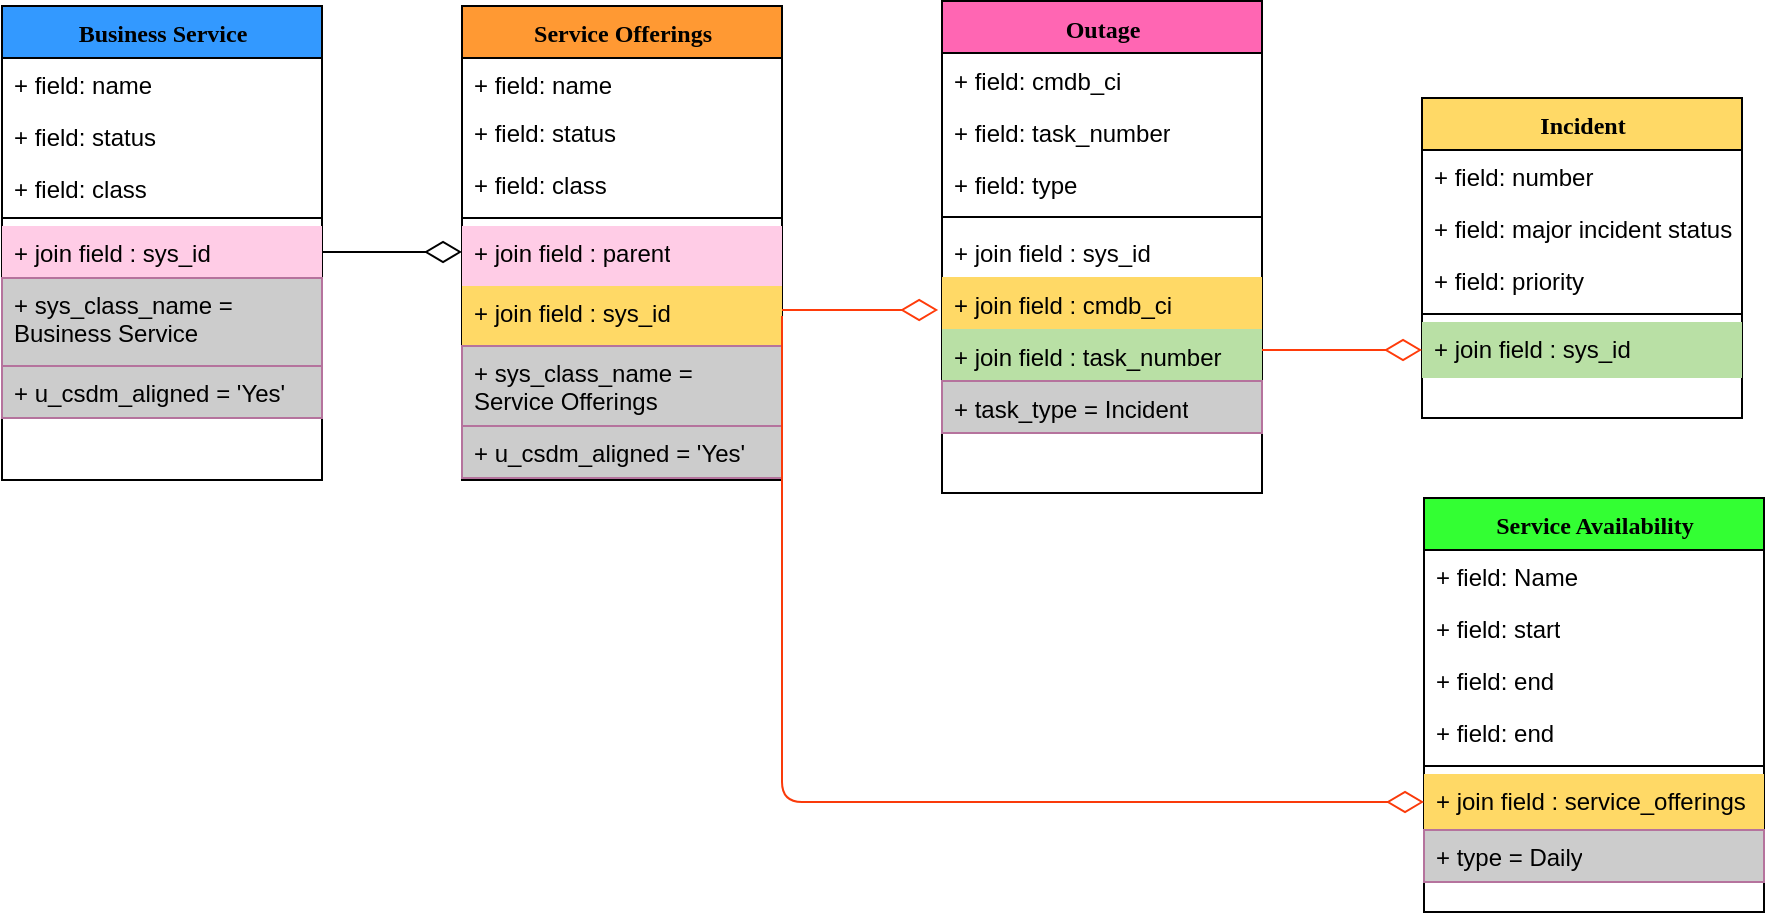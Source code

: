 <mxfile version="13.9.2" type="github">
  <diagram name="Page-1" id="9f46799a-70d6-7492-0946-bef42562c5a5">
    <mxGraphModel dx="1108" dy="393" grid="1" gridSize="10" guides="1" tooltips="1" connect="1" arrows="1" fold="1" page="1" pageScale="1" pageWidth="1100" pageHeight="850" background="#ffffff" math="0" shadow="0">
      <root>
        <mxCell id="0" />
        <mxCell id="1" parent="0" />
        <mxCell id="78961159f06e98e8-17" value="Business Service" style="swimlane;html=1;fontStyle=1;align=center;verticalAlign=top;childLayout=stackLayout;horizontal=1;startSize=26;horizontalStack=0;resizeParent=1;resizeLast=0;collapsible=1;marginBottom=0;swimlaneFillColor=#ffffff;rounded=0;shadow=0;comic=0;labelBackgroundColor=none;strokeWidth=1;fillColor=#3399FF;fontFamily=Verdana;fontSize=12" parent="1" vertex="1">
          <mxGeometry x="90" y="84" width="160" height="237" as="geometry" />
        </mxCell>
        <mxCell id="78961159f06e98e8-21" value="+ field: name" style="text;html=1;strokeColor=none;fillColor=none;align=left;verticalAlign=top;spacingLeft=4;spacingRight=4;whiteSpace=wrap;overflow=hidden;rotatable=0;points=[[0,0.5],[1,0.5]];portConstraint=eastwest;" parent="78961159f06e98e8-17" vertex="1">
          <mxGeometry y="26" width="160" height="26" as="geometry" />
        </mxCell>
        <mxCell id="78961159f06e98e8-25" value="+ field: status" style="text;html=1;strokeColor=none;fillColor=none;align=left;verticalAlign=top;spacingLeft=4;spacingRight=4;whiteSpace=wrap;overflow=hidden;rotatable=0;points=[[0,0.5],[1,0.5]];portConstraint=eastwest;" parent="78961159f06e98e8-17" vertex="1">
          <mxGeometry y="52" width="160" height="26" as="geometry" />
        </mxCell>
        <mxCell id="78961159f06e98e8-23" value="+ field: class" style="text;html=1;strokeColor=none;fillColor=none;align=left;verticalAlign=top;spacingLeft=4;spacingRight=4;whiteSpace=wrap;overflow=hidden;rotatable=0;points=[[0,0.5],[1,0.5]];portConstraint=eastwest;" parent="78961159f06e98e8-17" vertex="1">
          <mxGeometry y="78" width="160" height="24" as="geometry" />
        </mxCell>
        <mxCell id="78961159f06e98e8-19" value="" style="line;html=1;strokeWidth=1;fillColor=none;align=left;verticalAlign=middle;spacingTop=-1;spacingLeft=3;spacingRight=3;rotatable=0;labelPosition=right;points=[];portConstraint=eastwest;" parent="78961159f06e98e8-17" vertex="1">
          <mxGeometry y="102" width="160" height="8" as="geometry" />
        </mxCell>
        <mxCell id="78961159f06e98e8-27" value="+ join field : sys_id" style="text;html=1;strokeColor=none;fillColor=#FFCCE6;align=left;verticalAlign=top;spacingLeft=4;spacingRight=4;whiteSpace=wrap;overflow=hidden;rotatable=0;points=[[0,0.5],[1,0.5]];portConstraint=eastwest;" parent="78961159f06e98e8-17" vertex="1">
          <mxGeometry y="110" width="160" height="26" as="geometry" />
        </mxCell>
        <mxCell id="GzzJ0lK2P6jpST6h4CN6-26" value="+ sys_class_name = Business Service" style="text;html=1;strokeColor=#B5739D;fillColor=#CCCCCC;align=left;verticalAlign=top;spacingLeft=4;spacingRight=4;whiteSpace=wrap;overflow=hidden;rotatable=0;points=[[0,0.5],[1,0.5]];portConstraint=eastwest;shadow=0;" vertex="1" parent="78961159f06e98e8-17">
          <mxGeometry y="136" width="160" height="44" as="geometry" />
        </mxCell>
        <mxCell id="GzzJ0lK2P6jpST6h4CN6-27" value="+ u_csdm_aligned = &#39;Yes&#39;" style="text;html=1;strokeColor=#B5739D;fillColor=#CCCCCC;align=left;verticalAlign=top;spacingLeft=4;spacingRight=4;whiteSpace=wrap;overflow=hidden;rotatable=0;points=[[0,0.5],[1,0.5]];portConstraint=eastwest;shadow=0;" vertex="1" parent="78961159f06e98e8-17">
          <mxGeometry y="180" width="160" height="26" as="geometry" />
        </mxCell>
        <mxCell id="78961159f06e98e8-30" value="Service Offerings" style="swimlane;html=1;fontStyle=1;align=center;verticalAlign=top;childLayout=stackLayout;horizontal=1;startSize=26;horizontalStack=0;resizeParent=1;resizeLast=0;collapsible=1;marginBottom=0;swimlaneFillColor=#ffffff;rounded=0;shadow=0;comic=0;labelBackgroundColor=none;strokeWidth=1;fillColor=#FF9933;fontFamily=Verdana;fontSize=12" parent="1" vertex="1">
          <mxGeometry x="320" y="84" width="160" height="237" as="geometry" />
        </mxCell>
        <mxCell id="78961159f06e98e8-31" value="+ field: name" style="text;html=1;strokeColor=none;fillColor=none;align=left;verticalAlign=top;spacingLeft=4;spacingRight=4;whiteSpace=wrap;overflow=hidden;rotatable=0;points=[[0,0.5],[1,0.5]];portConstraint=eastwest;" parent="78961159f06e98e8-30" vertex="1">
          <mxGeometry y="26" width="160" height="24" as="geometry" />
        </mxCell>
        <mxCell id="78961159f06e98e8-32" value="+ field: status" style="text;html=1;strokeColor=none;fillColor=none;align=left;verticalAlign=top;spacingLeft=4;spacingRight=4;whiteSpace=wrap;overflow=hidden;rotatable=0;points=[[0,0.5],[1,0.5]];portConstraint=eastwest;" parent="78961159f06e98e8-30" vertex="1">
          <mxGeometry y="50" width="160" height="26" as="geometry" />
        </mxCell>
        <mxCell id="78961159f06e98e8-33" value="+ field: class" style="text;html=1;strokeColor=none;fillColor=none;align=left;verticalAlign=top;spacingLeft=4;spacingRight=4;whiteSpace=wrap;overflow=hidden;rotatable=0;points=[[0,0.5],[1,0.5]];portConstraint=eastwest;" parent="78961159f06e98e8-30" vertex="1">
          <mxGeometry y="76" width="160" height="26" as="geometry" />
        </mxCell>
        <mxCell id="78961159f06e98e8-38" value="" style="line;html=1;strokeWidth=1;fillColor=none;align=left;verticalAlign=middle;spacingTop=-1;spacingLeft=3;spacingRight=3;rotatable=0;labelPosition=right;points=[];portConstraint=eastwest;" parent="78961159f06e98e8-30" vertex="1">
          <mxGeometry y="102" width="160" height="8" as="geometry" />
        </mxCell>
        <mxCell id="78961159f06e98e8-39" value="+ join field : parent" style="text;html=1;strokeColor=none;fillColor=#FFCCE6;align=left;verticalAlign=top;spacingLeft=4;spacingRight=4;whiteSpace=wrap;overflow=hidden;rotatable=0;points=[[0,0.5],[1,0.5]];portConstraint=eastwest;" parent="78961159f06e98e8-30" vertex="1">
          <mxGeometry y="110" width="160" height="30" as="geometry" />
        </mxCell>
        <mxCell id="GzzJ0lK2P6jpST6h4CN6-3" value="+ join field : sys_id" style="text;html=1;strokeColor=none;fillColor=#FFD966;align=left;verticalAlign=top;spacingLeft=4;spacingRight=4;whiteSpace=wrap;overflow=hidden;rotatable=0;points=[[0,0.5],[1,0.5]];portConstraint=eastwest;" vertex="1" parent="78961159f06e98e8-30">
          <mxGeometry y="140" width="160" height="30" as="geometry" />
        </mxCell>
        <mxCell id="GzzJ0lK2P6jpST6h4CN6-28" value="+ sys_class_name = Service Offerings" style="text;html=1;strokeColor=#B5739D;fillColor=#CCCCCC;align=left;verticalAlign=top;spacingLeft=4;spacingRight=4;whiteSpace=wrap;overflow=hidden;rotatable=0;points=[[0,0.5],[1,0.5]];portConstraint=eastwest;shadow=0;" vertex="1" parent="78961159f06e98e8-30">
          <mxGeometry y="170" width="160" height="40" as="geometry" />
        </mxCell>
        <mxCell id="GzzJ0lK2P6jpST6h4CN6-29" value="+ u_csdm_aligned = &#39;Yes&#39;" style="text;html=1;strokeColor=#B5739D;fillColor=#CCCCCC;align=left;verticalAlign=top;spacingLeft=4;spacingRight=4;whiteSpace=wrap;overflow=hidden;rotatable=0;points=[[0,0.5],[1,0.5]];portConstraint=eastwest;shadow=0;" vertex="1" parent="78961159f06e98e8-30">
          <mxGeometry y="210" width="160" height="26" as="geometry" />
        </mxCell>
        <mxCell id="78961159f06e98e8-43" value="Incident" style="swimlane;html=1;fontStyle=1;align=center;verticalAlign=top;childLayout=stackLayout;horizontal=1;startSize=26;horizontalStack=0;resizeParent=1;resizeLast=0;collapsible=1;marginBottom=0;swimlaneFillColor=#ffffff;rounded=0;shadow=0;comic=0;labelBackgroundColor=none;strokeWidth=1;fillColor=#FFD966;fontFamily=Verdana;fontSize=12" parent="1" vertex="1">
          <mxGeometry x="800" y="130" width="160" height="160" as="geometry" />
        </mxCell>
        <mxCell id="78961159f06e98e8-44" value="+ field: number" style="text;html=1;strokeColor=none;fillColor=none;align=left;verticalAlign=top;spacingLeft=4;spacingRight=4;whiteSpace=wrap;overflow=hidden;rotatable=0;points=[[0,0.5],[1,0.5]];portConstraint=eastwest;" parent="78961159f06e98e8-43" vertex="1">
          <mxGeometry y="26" width="160" height="26" as="geometry" />
        </mxCell>
        <mxCell id="78961159f06e98e8-49" value="+ field: major incident status" style="text;html=1;strokeColor=none;fillColor=none;align=left;verticalAlign=top;spacingLeft=4;spacingRight=4;whiteSpace=wrap;overflow=hidden;rotatable=0;points=[[0,0.5],[1,0.5]];portConstraint=eastwest;" parent="78961159f06e98e8-43" vertex="1">
          <mxGeometry y="52" width="160" height="26" as="geometry" />
        </mxCell>
        <mxCell id="78961159f06e98e8-50" value="+ field: priority" style="text;html=1;strokeColor=none;fillColor=none;align=left;verticalAlign=top;spacingLeft=4;spacingRight=4;whiteSpace=wrap;overflow=hidden;rotatable=0;points=[[0,0.5],[1,0.5]];portConstraint=eastwest;" parent="78961159f06e98e8-43" vertex="1">
          <mxGeometry y="78" width="160" height="26" as="geometry" />
        </mxCell>
        <mxCell id="78961159f06e98e8-51" value="" style="line;html=1;strokeWidth=1;fillColor=none;align=left;verticalAlign=middle;spacingTop=-1;spacingLeft=3;spacingRight=3;rotatable=0;labelPosition=right;points=[];portConstraint=eastwest;" parent="78961159f06e98e8-43" vertex="1">
          <mxGeometry y="104" width="160" height="8" as="geometry" />
        </mxCell>
        <mxCell id="78961159f06e98e8-52" value="+ join field : sys_id&amp;nbsp;" style="text;html=1;strokeColor=none;fillColor=#B9E0A5;align=left;verticalAlign=top;spacingLeft=4;spacingRight=4;whiteSpace=wrap;overflow=hidden;rotatable=0;points=[[0,0.5],[1,0.5]];portConstraint=eastwest;" parent="78961159f06e98e8-43" vertex="1">
          <mxGeometry y="112" width="160" height="28" as="geometry" />
        </mxCell>
        <mxCell id="78961159f06e98e8-69" value="Outage" style="swimlane;html=1;fontStyle=1;align=center;verticalAlign=top;childLayout=stackLayout;horizontal=1;startSize=26;horizontalStack=0;resizeParent=1;resizeLast=0;collapsible=1;marginBottom=0;swimlaneFillColor=#ffffff;rounded=0;shadow=0;comic=0;labelBackgroundColor=none;strokeWidth=1;fillColor=#FF66B3;fontFamily=Verdana;fontSize=12" parent="1" vertex="1">
          <mxGeometry x="560" y="81.5" width="160" height="246" as="geometry" />
        </mxCell>
        <mxCell id="78961159f06e98e8-70" value="+ field: cmdb_ci" style="text;html=1;strokeColor=none;fillColor=none;align=left;verticalAlign=top;spacingLeft=4;spacingRight=4;whiteSpace=wrap;overflow=hidden;rotatable=0;points=[[0,0.5],[1,0.5]];portConstraint=eastwest;" parent="78961159f06e98e8-69" vertex="1">
          <mxGeometry y="26" width="160" height="26" as="geometry" />
        </mxCell>
        <mxCell id="78961159f06e98e8-71" value="+ field: task_number" style="text;html=1;strokeColor=none;fillColor=none;align=left;verticalAlign=top;spacingLeft=4;spacingRight=4;whiteSpace=wrap;overflow=hidden;rotatable=0;points=[[0,0.5],[1,0.5]];portConstraint=eastwest;" parent="78961159f06e98e8-69" vertex="1">
          <mxGeometry y="52" width="160" height="26" as="geometry" />
        </mxCell>
        <mxCell id="78961159f06e98e8-72" value="+ field: type" style="text;html=1;strokeColor=none;fillColor=none;align=left;verticalAlign=top;spacingLeft=4;spacingRight=4;whiteSpace=wrap;overflow=hidden;rotatable=0;points=[[0,0.5],[1,0.5]];portConstraint=eastwest;" parent="78961159f06e98e8-69" vertex="1">
          <mxGeometry y="78" width="160" height="26" as="geometry" />
        </mxCell>
        <mxCell id="78961159f06e98e8-77" value="" style="line;html=1;strokeWidth=1;fillColor=none;align=left;verticalAlign=middle;spacingTop=-1;spacingLeft=3;spacingRight=3;rotatable=0;labelPosition=right;points=[];portConstraint=eastwest;" parent="78961159f06e98e8-69" vertex="1">
          <mxGeometry y="104" width="160" height="8" as="geometry" />
        </mxCell>
        <mxCell id="78961159f06e98e8-79" value="+ join field : sys_id" style="text;html=1;strokeColor=none;fillColor=none;align=left;verticalAlign=top;spacingLeft=4;spacingRight=4;whiteSpace=wrap;overflow=hidden;rotatable=0;points=[[0,0.5],[1,0.5]];portConstraint=eastwest;" parent="78961159f06e98e8-69" vertex="1">
          <mxGeometry y="112" width="160" height="26" as="geometry" />
        </mxCell>
        <mxCell id="78961159f06e98e8-80" value="+ join field : cmdb_ci" style="text;html=1;strokeColor=none;fillColor=#FFD966;align=left;verticalAlign=top;spacingLeft=4;spacingRight=4;whiteSpace=wrap;overflow=hidden;rotatable=0;points=[[0,0.5],[1,0.5]];portConstraint=eastwest;" parent="78961159f06e98e8-69" vertex="1">
          <mxGeometry y="138" width="160" height="26" as="geometry" />
        </mxCell>
        <mxCell id="GzzJ0lK2P6jpST6h4CN6-6" value="+ join field : task_number" style="text;html=1;strokeColor=none;fillColor=#B9E0A5;align=left;verticalAlign=top;spacingLeft=4;spacingRight=4;whiteSpace=wrap;overflow=hidden;rotatable=0;points=[[0,0.5],[1,0.5]];portConstraint=eastwest;" vertex="1" parent="78961159f06e98e8-69">
          <mxGeometry y="164" width="160" height="26" as="geometry" />
        </mxCell>
        <mxCell id="GzzJ0lK2P6jpST6h4CN6-30" value="+ task_type = Incident" style="text;html=1;strokeColor=#B5739D;fillColor=#CCCCCC;align=left;verticalAlign=top;spacingLeft=4;spacingRight=4;whiteSpace=wrap;overflow=hidden;rotatable=0;points=[[0,0.5],[1,0.5]];portConstraint=eastwest;shadow=0;" vertex="1" parent="78961159f06e98e8-69">
          <mxGeometry y="190" width="160" height="26" as="geometry" />
        </mxCell>
        <mxCell id="78961159f06e98e8-121" style="edgeStyle=elbowEdgeStyle;html=1;labelBackgroundColor=none;startFill=0;startSize=8;endArrow=diamondThin;endFill=0;endSize=16;fontFamily=Verdana;fontSize=12;elbow=vertical;" parent="1" source="78961159f06e98e8-27" target="78961159f06e98e8-30" edge="1">
          <mxGeometry relative="1" as="geometry">
            <mxPoint x="250" y="259.882" as="sourcePoint" />
          </mxGeometry>
        </mxCell>
        <mxCell id="GzzJ0lK2P6jpST6h4CN6-14" value="Service Availability" style="swimlane;html=1;fontStyle=1;align=center;verticalAlign=top;childLayout=stackLayout;horizontal=1;startSize=26;horizontalStack=0;resizeParent=1;resizeLast=0;collapsible=1;marginBottom=0;swimlaneFillColor=#ffffff;rounded=0;shadow=0;comic=0;labelBackgroundColor=none;strokeWidth=1;fillColor=#33FF33;fontFamily=Verdana;fontSize=12" vertex="1" parent="1">
          <mxGeometry x="801" y="330" width="170" height="207" as="geometry" />
        </mxCell>
        <mxCell id="GzzJ0lK2P6jpST6h4CN6-15" value="+ field: Name" style="text;html=1;strokeColor=none;fillColor=none;align=left;verticalAlign=top;spacingLeft=4;spacingRight=4;whiteSpace=wrap;overflow=hidden;rotatable=0;points=[[0,0.5],[1,0.5]];portConstraint=eastwest;" vertex="1" parent="GzzJ0lK2P6jpST6h4CN6-14">
          <mxGeometry y="26" width="170" height="26" as="geometry" />
        </mxCell>
        <mxCell id="GzzJ0lK2P6jpST6h4CN6-16" value="+ field: start" style="text;html=1;strokeColor=none;fillColor=none;align=left;verticalAlign=top;spacingLeft=4;spacingRight=4;whiteSpace=wrap;overflow=hidden;rotatable=0;points=[[0,0.5],[1,0.5]];portConstraint=eastwest;" vertex="1" parent="GzzJ0lK2P6jpST6h4CN6-14">
          <mxGeometry y="52" width="170" height="26" as="geometry" />
        </mxCell>
        <mxCell id="GzzJ0lK2P6jpST6h4CN6-17" value="+ field: end" style="text;html=1;strokeColor=none;fillColor=none;align=left;verticalAlign=top;spacingLeft=4;spacingRight=4;whiteSpace=wrap;overflow=hidden;rotatable=0;points=[[0,0.5],[1,0.5]];portConstraint=eastwest;" vertex="1" parent="GzzJ0lK2P6jpST6h4CN6-14">
          <mxGeometry y="78" width="170" height="26" as="geometry" />
        </mxCell>
        <mxCell id="GzzJ0lK2P6jpST6h4CN6-20" value="+ field: end" style="text;html=1;strokeColor=none;fillColor=none;align=left;verticalAlign=top;spacingLeft=4;spacingRight=4;whiteSpace=wrap;overflow=hidden;rotatable=0;points=[[0,0.5],[1,0.5]];portConstraint=eastwest;" vertex="1" parent="GzzJ0lK2P6jpST6h4CN6-14">
          <mxGeometry y="104" width="170" height="26" as="geometry" />
        </mxCell>
        <mxCell id="GzzJ0lK2P6jpST6h4CN6-18" value="" style="line;html=1;strokeWidth=1;fillColor=none;align=left;verticalAlign=middle;spacingTop=-1;spacingLeft=3;spacingRight=3;rotatable=0;labelPosition=right;points=[];portConstraint=eastwest;" vertex="1" parent="GzzJ0lK2P6jpST6h4CN6-14">
          <mxGeometry y="130" width="170" height="8" as="geometry" />
        </mxCell>
        <mxCell id="GzzJ0lK2P6jpST6h4CN6-19" value="+ join field : service_offerings" style="text;html=1;strokeColor=none;fillColor=#FFD966;align=left;verticalAlign=top;spacingLeft=4;spacingRight=4;whiteSpace=wrap;overflow=hidden;rotatable=0;points=[[0,0.5],[1,0.5]];portConstraint=eastwest;" vertex="1" parent="GzzJ0lK2P6jpST6h4CN6-14">
          <mxGeometry y="138" width="170" height="28" as="geometry" />
        </mxCell>
        <mxCell id="GzzJ0lK2P6jpST6h4CN6-31" value="+ type = Daily" style="text;html=1;strokeColor=#B5739D;fillColor=#CCCCCC;align=left;verticalAlign=top;spacingLeft=4;spacingRight=4;whiteSpace=wrap;overflow=hidden;rotatable=0;points=[[0,0.5],[1,0.5]];portConstraint=eastwest;shadow=0;" vertex="1" parent="GzzJ0lK2P6jpST6h4CN6-14">
          <mxGeometry y="166" width="170" height="26" as="geometry" />
        </mxCell>
        <mxCell id="GzzJ0lK2P6jpST6h4CN6-23" style="edgeStyle=elbowEdgeStyle;orthogonalLoop=1;jettySize=auto;elbow=vertical;html=1;entryX=0;entryY=0.5;entryDx=0;entryDy=0;labelBackgroundColor=none;startFill=0;startSize=8;endArrow=diamondThin;endFill=0;endSize=16;fontFamily=Verdana;fontSize=12;strokeColor=#FF3B0A;" edge="1" parent="1" source="GzzJ0lK2P6jpST6h4CN6-6" target="78961159f06e98e8-52">
          <mxGeometry relative="1" as="geometry" />
        </mxCell>
        <mxCell id="GzzJ0lK2P6jpST6h4CN6-25" style="edgeStyle=elbowEdgeStyle;orthogonalLoop=1;jettySize=auto;elbow=vertical;html=1;exitX=1;exitY=0.5;exitDx=0;exitDy=0;labelBackgroundColor=red;startFill=0;startSize=8;endArrow=diamondThin;endFill=0;endSize=16;fontFamily=Verdana;fontSize=12;entryX=0;entryY=0.5;entryDx=0;entryDy=0;fillColor=#FF3B0A;strokeColor=#FA3A0A;" edge="1" parent="1" source="GzzJ0lK2P6jpST6h4CN6-3" target="GzzJ0lK2P6jpST6h4CN6-19">
          <mxGeometry relative="1" as="geometry">
            <mxPoint x="870" y="485" as="targetPoint" />
            <Array as="points">
              <mxPoint x="590" y="482" />
              <mxPoint x="920" y="470" />
              <mxPoint x="800" y="460" />
              <mxPoint x="880" y="485" />
              <mxPoint x="900" y="485" />
              <mxPoint x="740" y="485" />
            </Array>
          </mxGeometry>
        </mxCell>
        <mxCell id="GzzJ0lK2P6jpST6h4CN6-33" style="edgeStyle=elbowEdgeStyle;orthogonalLoop=1;jettySize=auto;elbow=vertical;html=1;entryX=-0.012;entryY=0.827;entryDx=0;entryDy=0;entryPerimeter=0;labelBackgroundColor=none;startFill=0;startSize=8;endArrow=diamondThin;endFill=0;endSize=16;strokeColor=#FF3B0A;fillColor=#FF3B0A;fontFamily=Verdana;fontSize=12;" edge="1" parent="1">
          <mxGeometry relative="1" as="geometry">
            <mxPoint x="480" y="236" as="sourcePoint" />
            <mxPoint x="558.08" y="236.002" as="targetPoint" />
          </mxGeometry>
        </mxCell>
      </root>
    </mxGraphModel>
  </diagram>
</mxfile>
